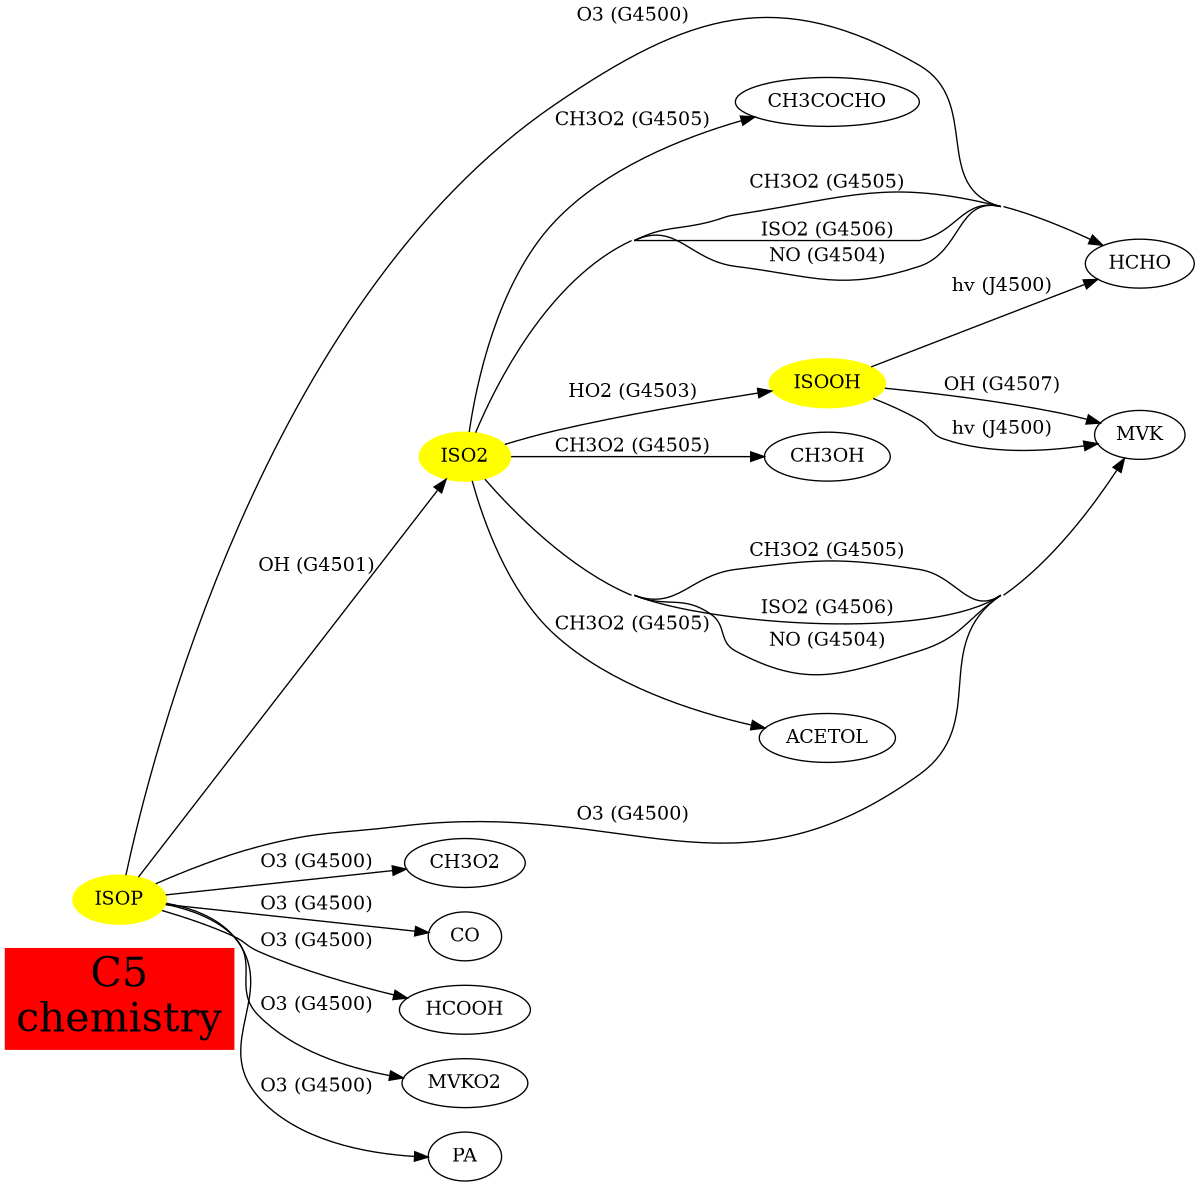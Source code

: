 // Created automatically by xgraphviz, DO NOT EDIT!
digraph C5 {
  concentrate=true;
  rankdir=LR;
  size="8,8";
"C5\nchemistry"
  [shape=box, fontsize=30,
  style="filled", color=red];
subgraph species {
node[shape=oval,
  color=yellow,
  style="filled"];
ISO2
ISOOH
ISOP
}
ISO2 -> ACETOL [label = "CH3O2 (G4505)"];
ISO2 -> CH3COCHO [label = "CH3O2 (G4505)"];
ISO2 -> CH3OH [label = "CH3O2 (G4505)"];
ISO2 -> HCHO [label = "CH3O2 (G4505)"];
ISO2 -> HCHO [label = "ISO2 (G4506)"];
ISO2 -> HCHO [label = "NO (G4504)"];
ISO2 -> ISOOH [label = "HO2 (G4503)"];
ISO2 -> MVK [label = "CH3O2 (G4505)"];
ISO2 -> MVK [label = "ISO2 (G4506)"];
ISO2 -> MVK [label = "NO (G4504)"];
ISOOH -> HCHO [label = "hv (J4500)"];
ISOOH -> MVK [label = "OH (G4507)"];
ISOOH -> MVK [label = "hv (J4500)"];
ISOP -> CH3O2 [label = "O3 (G4500)"];
ISOP -> CO [label = "O3 (G4500)"];
ISOP -> HCHO [label = "O3 (G4500)"];
ISOP -> HCOOH [label = "O3 (G4500)"];
ISOP -> ISO2 [label = "OH (G4501)"];
ISOP -> MVK [label = "O3 (G4500)"];
ISOP -> MVKO2 [label = "O3 (G4500)"];
ISOP -> PA [label = "O3 (G4500)"];
}
